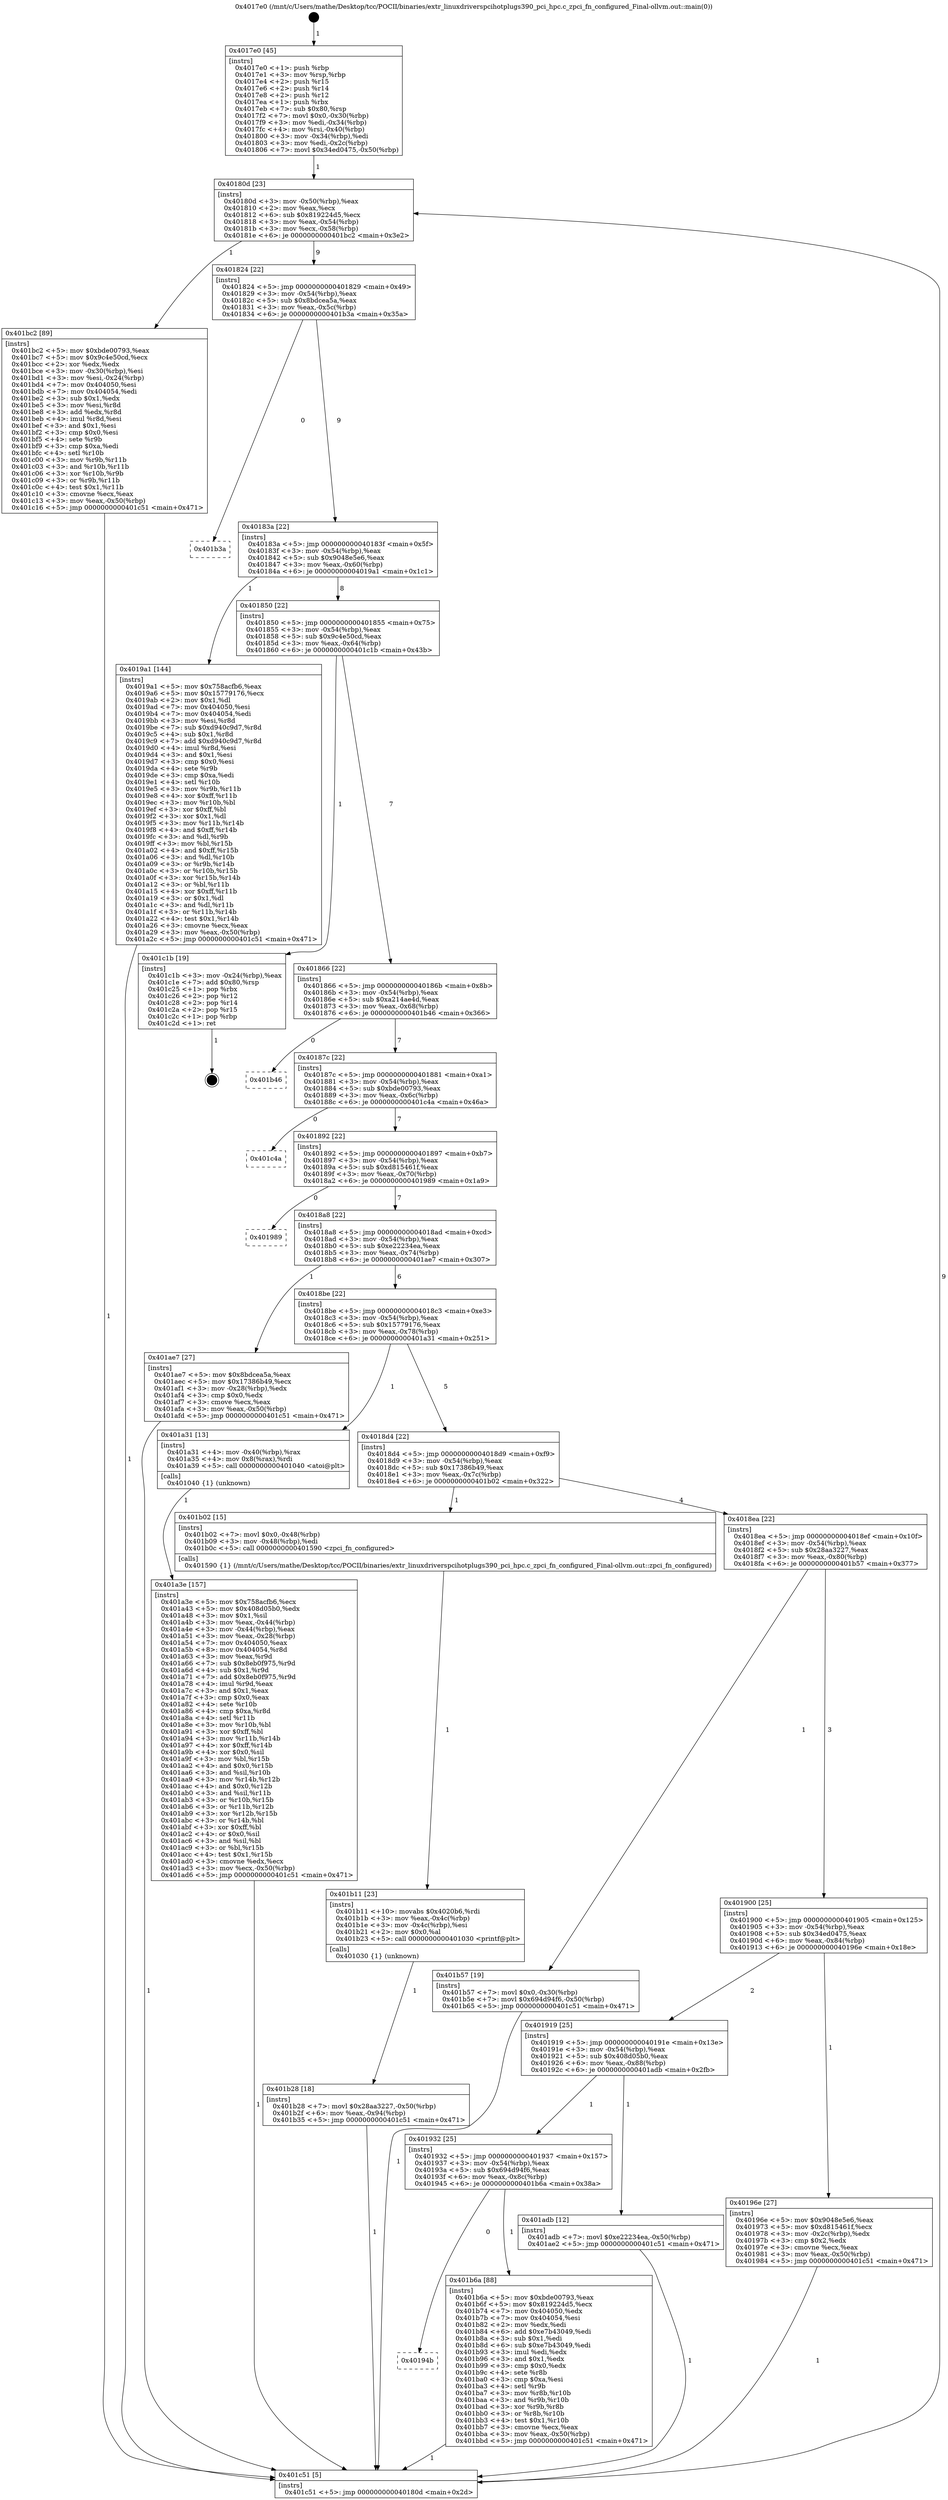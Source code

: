 digraph "0x4017e0" {
  label = "0x4017e0 (/mnt/c/Users/mathe/Desktop/tcc/POCII/binaries/extr_linuxdriverspcihotplugs390_pci_hpc.c_zpci_fn_configured_Final-ollvm.out::main(0))"
  labelloc = "t"
  node[shape=record]

  Entry [label="",width=0.3,height=0.3,shape=circle,fillcolor=black,style=filled]
  "0x40180d" [label="{
     0x40180d [23]\l
     | [instrs]\l
     &nbsp;&nbsp;0x40180d \<+3\>: mov -0x50(%rbp),%eax\l
     &nbsp;&nbsp;0x401810 \<+2\>: mov %eax,%ecx\l
     &nbsp;&nbsp;0x401812 \<+6\>: sub $0x819224d5,%ecx\l
     &nbsp;&nbsp;0x401818 \<+3\>: mov %eax,-0x54(%rbp)\l
     &nbsp;&nbsp;0x40181b \<+3\>: mov %ecx,-0x58(%rbp)\l
     &nbsp;&nbsp;0x40181e \<+6\>: je 0000000000401bc2 \<main+0x3e2\>\l
  }"]
  "0x401bc2" [label="{
     0x401bc2 [89]\l
     | [instrs]\l
     &nbsp;&nbsp;0x401bc2 \<+5\>: mov $0xbde00793,%eax\l
     &nbsp;&nbsp;0x401bc7 \<+5\>: mov $0x9c4e50cd,%ecx\l
     &nbsp;&nbsp;0x401bcc \<+2\>: xor %edx,%edx\l
     &nbsp;&nbsp;0x401bce \<+3\>: mov -0x30(%rbp),%esi\l
     &nbsp;&nbsp;0x401bd1 \<+3\>: mov %esi,-0x24(%rbp)\l
     &nbsp;&nbsp;0x401bd4 \<+7\>: mov 0x404050,%esi\l
     &nbsp;&nbsp;0x401bdb \<+7\>: mov 0x404054,%edi\l
     &nbsp;&nbsp;0x401be2 \<+3\>: sub $0x1,%edx\l
     &nbsp;&nbsp;0x401be5 \<+3\>: mov %esi,%r8d\l
     &nbsp;&nbsp;0x401be8 \<+3\>: add %edx,%r8d\l
     &nbsp;&nbsp;0x401beb \<+4\>: imul %r8d,%esi\l
     &nbsp;&nbsp;0x401bef \<+3\>: and $0x1,%esi\l
     &nbsp;&nbsp;0x401bf2 \<+3\>: cmp $0x0,%esi\l
     &nbsp;&nbsp;0x401bf5 \<+4\>: sete %r9b\l
     &nbsp;&nbsp;0x401bf9 \<+3\>: cmp $0xa,%edi\l
     &nbsp;&nbsp;0x401bfc \<+4\>: setl %r10b\l
     &nbsp;&nbsp;0x401c00 \<+3\>: mov %r9b,%r11b\l
     &nbsp;&nbsp;0x401c03 \<+3\>: and %r10b,%r11b\l
     &nbsp;&nbsp;0x401c06 \<+3\>: xor %r10b,%r9b\l
     &nbsp;&nbsp;0x401c09 \<+3\>: or %r9b,%r11b\l
     &nbsp;&nbsp;0x401c0c \<+4\>: test $0x1,%r11b\l
     &nbsp;&nbsp;0x401c10 \<+3\>: cmovne %ecx,%eax\l
     &nbsp;&nbsp;0x401c13 \<+3\>: mov %eax,-0x50(%rbp)\l
     &nbsp;&nbsp;0x401c16 \<+5\>: jmp 0000000000401c51 \<main+0x471\>\l
  }"]
  "0x401824" [label="{
     0x401824 [22]\l
     | [instrs]\l
     &nbsp;&nbsp;0x401824 \<+5\>: jmp 0000000000401829 \<main+0x49\>\l
     &nbsp;&nbsp;0x401829 \<+3\>: mov -0x54(%rbp),%eax\l
     &nbsp;&nbsp;0x40182c \<+5\>: sub $0x8bdcea5a,%eax\l
     &nbsp;&nbsp;0x401831 \<+3\>: mov %eax,-0x5c(%rbp)\l
     &nbsp;&nbsp;0x401834 \<+6\>: je 0000000000401b3a \<main+0x35a\>\l
  }"]
  Exit [label="",width=0.3,height=0.3,shape=circle,fillcolor=black,style=filled,peripheries=2]
  "0x401b3a" [label="{
     0x401b3a\l
  }", style=dashed]
  "0x40183a" [label="{
     0x40183a [22]\l
     | [instrs]\l
     &nbsp;&nbsp;0x40183a \<+5\>: jmp 000000000040183f \<main+0x5f\>\l
     &nbsp;&nbsp;0x40183f \<+3\>: mov -0x54(%rbp),%eax\l
     &nbsp;&nbsp;0x401842 \<+5\>: sub $0x9048e5e6,%eax\l
     &nbsp;&nbsp;0x401847 \<+3\>: mov %eax,-0x60(%rbp)\l
     &nbsp;&nbsp;0x40184a \<+6\>: je 00000000004019a1 \<main+0x1c1\>\l
  }"]
  "0x40194b" [label="{
     0x40194b\l
  }", style=dashed]
  "0x4019a1" [label="{
     0x4019a1 [144]\l
     | [instrs]\l
     &nbsp;&nbsp;0x4019a1 \<+5\>: mov $0x758acfb6,%eax\l
     &nbsp;&nbsp;0x4019a6 \<+5\>: mov $0x15779176,%ecx\l
     &nbsp;&nbsp;0x4019ab \<+2\>: mov $0x1,%dl\l
     &nbsp;&nbsp;0x4019ad \<+7\>: mov 0x404050,%esi\l
     &nbsp;&nbsp;0x4019b4 \<+7\>: mov 0x404054,%edi\l
     &nbsp;&nbsp;0x4019bb \<+3\>: mov %esi,%r8d\l
     &nbsp;&nbsp;0x4019be \<+7\>: sub $0xd940c9d7,%r8d\l
     &nbsp;&nbsp;0x4019c5 \<+4\>: sub $0x1,%r8d\l
     &nbsp;&nbsp;0x4019c9 \<+7\>: add $0xd940c9d7,%r8d\l
     &nbsp;&nbsp;0x4019d0 \<+4\>: imul %r8d,%esi\l
     &nbsp;&nbsp;0x4019d4 \<+3\>: and $0x1,%esi\l
     &nbsp;&nbsp;0x4019d7 \<+3\>: cmp $0x0,%esi\l
     &nbsp;&nbsp;0x4019da \<+4\>: sete %r9b\l
     &nbsp;&nbsp;0x4019de \<+3\>: cmp $0xa,%edi\l
     &nbsp;&nbsp;0x4019e1 \<+4\>: setl %r10b\l
     &nbsp;&nbsp;0x4019e5 \<+3\>: mov %r9b,%r11b\l
     &nbsp;&nbsp;0x4019e8 \<+4\>: xor $0xff,%r11b\l
     &nbsp;&nbsp;0x4019ec \<+3\>: mov %r10b,%bl\l
     &nbsp;&nbsp;0x4019ef \<+3\>: xor $0xff,%bl\l
     &nbsp;&nbsp;0x4019f2 \<+3\>: xor $0x1,%dl\l
     &nbsp;&nbsp;0x4019f5 \<+3\>: mov %r11b,%r14b\l
     &nbsp;&nbsp;0x4019f8 \<+4\>: and $0xff,%r14b\l
     &nbsp;&nbsp;0x4019fc \<+3\>: and %dl,%r9b\l
     &nbsp;&nbsp;0x4019ff \<+3\>: mov %bl,%r15b\l
     &nbsp;&nbsp;0x401a02 \<+4\>: and $0xff,%r15b\l
     &nbsp;&nbsp;0x401a06 \<+3\>: and %dl,%r10b\l
     &nbsp;&nbsp;0x401a09 \<+3\>: or %r9b,%r14b\l
     &nbsp;&nbsp;0x401a0c \<+3\>: or %r10b,%r15b\l
     &nbsp;&nbsp;0x401a0f \<+3\>: xor %r15b,%r14b\l
     &nbsp;&nbsp;0x401a12 \<+3\>: or %bl,%r11b\l
     &nbsp;&nbsp;0x401a15 \<+4\>: xor $0xff,%r11b\l
     &nbsp;&nbsp;0x401a19 \<+3\>: or $0x1,%dl\l
     &nbsp;&nbsp;0x401a1c \<+3\>: and %dl,%r11b\l
     &nbsp;&nbsp;0x401a1f \<+3\>: or %r11b,%r14b\l
     &nbsp;&nbsp;0x401a22 \<+4\>: test $0x1,%r14b\l
     &nbsp;&nbsp;0x401a26 \<+3\>: cmovne %ecx,%eax\l
     &nbsp;&nbsp;0x401a29 \<+3\>: mov %eax,-0x50(%rbp)\l
     &nbsp;&nbsp;0x401a2c \<+5\>: jmp 0000000000401c51 \<main+0x471\>\l
  }"]
  "0x401850" [label="{
     0x401850 [22]\l
     | [instrs]\l
     &nbsp;&nbsp;0x401850 \<+5\>: jmp 0000000000401855 \<main+0x75\>\l
     &nbsp;&nbsp;0x401855 \<+3\>: mov -0x54(%rbp),%eax\l
     &nbsp;&nbsp;0x401858 \<+5\>: sub $0x9c4e50cd,%eax\l
     &nbsp;&nbsp;0x40185d \<+3\>: mov %eax,-0x64(%rbp)\l
     &nbsp;&nbsp;0x401860 \<+6\>: je 0000000000401c1b \<main+0x43b\>\l
  }"]
  "0x401b6a" [label="{
     0x401b6a [88]\l
     | [instrs]\l
     &nbsp;&nbsp;0x401b6a \<+5\>: mov $0xbde00793,%eax\l
     &nbsp;&nbsp;0x401b6f \<+5\>: mov $0x819224d5,%ecx\l
     &nbsp;&nbsp;0x401b74 \<+7\>: mov 0x404050,%edx\l
     &nbsp;&nbsp;0x401b7b \<+7\>: mov 0x404054,%esi\l
     &nbsp;&nbsp;0x401b82 \<+2\>: mov %edx,%edi\l
     &nbsp;&nbsp;0x401b84 \<+6\>: add $0xe7b43049,%edi\l
     &nbsp;&nbsp;0x401b8a \<+3\>: sub $0x1,%edi\l
     &nbsp;&nbsp;0x401b8d \<+6\>: sub $0xe7b43049,%edi\l
     &nbsp;&nbsp;0x401b93 \<+3\>: imul %edi,%edx\l
     &nbsp;&nbsp;0x401b96 \<+3\>: and $0x1,%edx\l
     &nbsp;&nbsp;0x401b99 \<+3\>: cmp $0x0,%edx\l
     &nbsp;&nbsp;0x401b9c \<+4\>: sete %r8b\l
     &nbsp;&nbsp;0x401ba0 \<+3\>: cmp $0xa,%esi\l
     &nbsp;&nbsp;0x401ba3 \<+4\>: setl %r9b\l
     &nbsp;&nbsp;0x401ba7 \<+3\>: mov %r8b,%r10b\l
     &nbsp;&nbsp;0x401baa \<+3\>: and %r9b,%r10b\l
     &nbsp;&nbsp;0x401bad \<+3\>: xor %r9b,%r8b\l
     &nbsp;&nbsp;0x401bb0 \<+3\>: or %r8b,%r10b\l
     &nbsp;&nbsp;0x401bb3 \<+4\>: test $0x1,%r10b\l
     &nbsp;&nbsp;0x401bb7 \<+3\>: cmovne %ecx,%eax\l
     &nbsp;&nbsp;0x401bba \<+3\>: mov %eax,-0x50(%rbp)\l
     &nbsp;&nbsp;0x401bbd \<+5\>: jmp 0000000000401c51 \<main+0x471\>\l
  }"]
  "0x401c1b" [label="{
     0x401c1b [19]\l
     | [instrs]\l
     &nbsp;&nbsp;0x401c1b \<+3\>: mov -0x24(%rbp),%eax\l
     &nbsp;&nbsp;0x401c1e \<+7\>: add $0x80,%rsp\l
     &nbsp;&nbsp;0x401c25 \<+1\>: pop %rbx\l
     &nbsp;&nbsp;0x401c26 \<+2\>: pop %r12\l
     &nbsp;&nbsp;0x401c28 \<+2\>: pop %r14\l
     &nbsp;&nbsp;0x401c2a \<+2\>: pop %r15\l
     &nbsp;&nbsp;0x401c2c \<+1\>: pop %rbp\l
     &nbsp;&nbsp;0x401c2d \<+1\>: ret\l
  }"]
  "0x401866" [label="{
     0x401866 [22]\l
     | [instrs]\l
     &nbsp;&nbsp;0x401866 \<+5\>: jmp 000000000040186b \<main+0x8b\>\l
     &nbsp;&nbsp;0x40186b \<+3\>: mov -0x54(%rbp),%eax\l
     &nbsp;&nbsp;0x40186e \<+5\>: sub $0xa214ae4d,%eax\l
     &nbsp;&nbsp;0x401873 \<+3\>: mov %eax,-0x68(%rbp)\l
     &nbsp;&nbsp;0x401876 \<+6\>: je 0000000000401b46 \<main+0x366\>\l
  }"]
  "0x401b28" [label="{
     0x401b28 [18]\l
     | [instrs]\l
     &nbsp;&nbsp;0x401b28 \<+7\>: movl $0x28aa3227,-0x50(%rbp)\l
     &nbsp;&nbsp;0x401b2f \<+6\>: mov %eax,-0x94(%rbp)\l
     &nbsp;&nbsp;0x401b35 \<+5\>: jmp 0000000000401c51 \<main+0x471\>\l
  }"]
  "0x401b46" [label="{
     0x401b46\l
  }", style=dashed]
  "0x40187c" [label="{
     0x40187c [22]\l
     | [instrs]\l
     &nbsp;&nbsp;0x40187c \<+5\>: jmp 0000000000401881 \<main+0xa1\>\l
     &nbsp;&nbsp;0x401881 \<+3\>: mov -0x54(%rbp),%eax\l
     &nbsp;&nbsp;0x401884 \<+5\>: sub $0xbde00793,%eax\l
     &nbsp;&nbsp;0x401889 \<+3\>: mov %eax,-0x6c(%rbp)\l
     &nbsp;&nbsp;0x40188c \<+6\>: je 0000000000401c4a \<main+0x46a\>\l
  }"]
  "0x401b11" [label="{
     0x401b11 [23]\l
     | [instrs]\l
     &nbsp;&nbsp;0x401b11 \<+10\>: movabs $0x4020b6,%rdi\l
     &nbsp;&nbsp;0x401b1b \<+3\>: mov %eax,-0x4c(%rbp)\l
     &nbsp;&nbsp;0x401b1e \<+3\>: mov -0x4c(%rbp),%esi\l
     &nbsp;&nbsp;0x401b21 \<+2\>: mov $0x0,%al\l
     &nbsp;&nbsp;0x401b23 \<+5\>: call 0000000000401030 \<printf@plt\>\l
     | [calls]\l
     &nbsp;&nbsp;0x401030 \{1\} (unknown)\l
  }"]
  "0x401c4a" [label="{
     0x401c4a\l
  }", style=dashed]
  "0x401892" [label="{
     0x401892 [22]\l
     | [instrs]\l
     &nbsp;&nbsp;0x401892 \<+5\>: jmp 0000000000401897 \<main+0xb7\>\l
     &nbsp;&nbsp;0x401897 \<+3\>: mov -0x54(%rbp),%eax\l
     &nbsp;&nbsp;0x40189a \<+5\>: sub $0xd815461f,%eax\l
     &nbsp;&nbsp;0x40189f \<+3\>: mov %eax,-0x70(%rbp)\l
     &nbsp;&nbsp;0x4018a2 \<+6\>: je 0000000000401989 \<main+0x1a9\>\l
  }"]
  "0x401932" [label="{
     0x401932 [25]\l
     | [instrs]\l
     &nbsp;&nbsp;0x401932 \<+5\>: jmp 0000000000401937 \<main+0x157\>\l
     &nbsp;&nbsp;0x401937 \<+3\>: mov -0x54(%rbp),%eax\l
     &nbsp;&nbsp;0x40193a \<+5\>: sub $0x694d94f6,%eax\l
     &nbsp;&nbsp;0x40193f \<+6\>: mov %eax,-0x8c(%rbp)\l
     &nbsp;&nbsp;0x401945 \<+6\>: je 0000000000401b6a \<main+0x38a\>\l
  }"]
  "0x401989" [label="{
     0x401989\l
  }", style=dashed]
  "0x4018a8" [label="{
     0x4018a8 [22]\l
     | [instrs]\l
     &nbsp;&nbsp;0x4018a8 \<+5\>: jmp 00000000004018ad \<main+0xcd\>\l
     &nbsp;&nbsp;0x4018ad \<+3\>: mov -0x54(%rbp),%eax\l
     &nbsp;&nbsp;0x4018b0 \<+5\>: sub $0xe22234ea,%eax\l
     &nbsp;&nbsp;0x4018b5 \<+3\>: mov %eax,-0x74(%rbp)\l
     &nbsp;&nbsp;0x4018b8 \<+6\>: je 0000000000401ae7 \<main+0x307\>\l
  }"]
  "0x401adb" [label="{
     0x401adb [12]\l
     | [instrs]\l
     &nbsp;&nbsp;0x401adb \<+7\>: movl $0xe22234ea,-0x50(%rbp)\l
     &nbsp;&nbsp;0x401ae2 \<+5\>: jmp 0000000000401c51 \<main+0x471\>\l
  }"]
  "0x401ae7" [label="{
     0x401ae7 [27]\l
     | [instrs]\l
     &nbsp;&nbsp;0x401ae7 \<+5\>: mov $0x8bdcea5a,%eax\l
     &nbsp;&nbsp;0x401aec \<+5\>: mov $0x17386b49,%ecx\l
     &nbsp;&nbsp;0x401af1 \<+3\>: mov -0x28(%rbp),%edx\l
     &nbsp;&nbsp;0x401af4 \<+3\>: cmp $0x0,%edx\l
     &nbsp;&nbsp;0x401af7 \<+3\>: cmove %ecx,%eax\l
     &nbsp;&nbsp;0x401afa \<+3\>: mov %eax,-0x50(%rbp)\l
     &nbsp;&nbsp;0x401afd \<+5\>: jmp 0000000000401c51 \<main+0x471\>\l
  }"]
  "0x4018be" [label="{
     0x4018be [22]\l
     | [instrs]\l
     &nbsp;&nbsp;0x4018be \<+5\>: jmp 00000000004018c3 \<main+0xe3\>\l
     &nbsp;&nbsp;0x4018c3 \<+3\>: mov -0x54(%rbp),%eax\l
     &nbsp;&nbsp;0x4018c6 \<+5\>: sub $0x15779176,%eax\l
     &nbsp;&nbsp;0x4018cb \<+3\>: mov %eax,-0x78(%rbp)\l
     &nbsp;&nbsp;0x4018ce \<+6\>: je 0000000000401a31 \<main+0x251\>\l
  }"]
  "0x401a3e" [label="{
     0x401a3e [157]\l
     | [instrs]\l
     &nbsp;&nbsp;0x401a3e \<+5\>: mov $0x758acfb6,%ecx\l
     &nbsp;&nbsp;0x401a43 \<+5\>: mov $0x408d05b0,%edx\l
     &nbsp;&nbsp;0x401a48 \<+3\>: mov $0x1,%sil\l
     &nbsp;&nbsp;0x401a4b \<+3\>: mov %eax,-0x44(%rbp)\l
     &nbsp;&nbsp;0x401a4e \<+3\>: mov -0x44(%rbp),%eax\l
     &nbsp;&nbsp;0x401a51 \<+3\>: mov %eax,-0x28(%rbp)\l
     &nbsp;&nbsp;0x401a54 \<+7\>: mov 0x404050,%eax\l
     &nbsp;&nbsp;0x401a5b \<+8\>: mov 0x404054,%r8d\l
     &nbsp;&nbsp;0x401a63 \<+3\>: mov %eax,%r9d\l
     &nbsp;&nbsp;0x401a66 \<+7\>: sub $0x8eb0f975,%r9d\l
     &nbsp;&nbsp;0x401a6d \<+4\>: sub $0x1,%r9d\l
     &nbsp;&nbsp;0x401a71 \<+7\>: add $0x8eb0f975,%r9d\l
     &nbsp;&nbsp;0x401a78 \<+4\>: imul %r9d,%eax\l
     &nbsp;&nbsp;0x401a7c \<+3\>: and $0x1,%eax\l
     &nbsp;&nbsp;0x401a7f \<+3\>: cmp $0x0,%eax\l
     &nbsp;&nbsp;0x401a82 \<+4\>: sete %r10b\l
     &nbsp;&nbsp;0x401a86 \<+4\>: cmp $0xa,%r8d\l
     &nbsp;&nbsp;0x401a8a \<+4\>: setl %r11b\l
     &nbsp;&nbsp;0x401a8e \<+3\>: mov %r10b,%bl\l
     &nbsp;&nbsp;0x401a91 \<+3\>: xor $0xff,%bl\l
     &nbsp;&nbsp;0x401a94 \<+3\>: mov %r11b,%r14b\l
     &nbsp;&nbsp;0x401a97 \<+4\>: xor $0xff,%r14b\l
     &nbsp;&nbsp;0x401a9b \<+4\>: xor $0x0,%sil\l
     &nbsp;&nbsp;0x401a9f \<+3\>: mov %bl,%r15b\l
     &nbsp;&nbsp;0x401aa2 \<+4\>: and $0x0,%r15b\l
     &nbsp;&nbsp;0x401aa6 \<+3\>: and %sil,%r10b\l
     &nbsp;&nbsp;0x401aa9 \<+3\>: mov %r14b,%r12b\l
     &nbsp;&nbsp;0x401aac \<+4\>: and $0x0,%r12b\l
     &nbsp;&nbsp;0x401ab0 \<+3\>: and %sil,%r11b\l
     &nbsp;&nbsp;0x401ab3 \<+3\>: or %r10b,%r15b\l
     &nbsp;&nbsp;0x401ab6 \<+3\>: or %r11b,%r12b\l
     &nbsp;&nbsp;0x401ab9 \<+3\>: xor %r12b,%r15b\l
     &nbsp;&nbsp;0x401abc \<+3\>: or %r14b,%bl\l
     &nbsp;&nbsp;0x401abf \<+3\>: xor $0xff,%bl\l
     &nbsp;&nbsp;0x401ac2 \<+4\>: or $0x0,%sil\l
     &nbsp;&nbsp;0x401ac6 \<+3\>: and %sil,%bl\l
     &nbsp;&nbsp;0x401ac9 \<+3\>: or %bl,%r15b\l
     &nbsp;&nbsp;0x401acc \<+4\>: test $0x1,%r15b\l
     &nbsp;&nbsp;0x401ad0 \<+3\>: cmovne %edx,%ecx\l
     &nbsp;&nbsp;0x401ad3 \<+3\>: mov %ecx,-0x50(%rbp)\l
     &nbsp;&nbsp;0x401ad6 \<+5\>: jmp 0000000000401c51 \<main+0x471\>\l
  }"]
  "0x401a31" [label="{
     0x401a31 [13]\l
     | [instrs]\l
     &nbsp;&nbsp;0x401a31 \<+4\>: mov -0x40(%rbp),%rax\l
     &nbsp;&nbsp;0x401a35 \<+4\>: mov 0x8(%rax),%rdi\l
     &nbsp;&nbsp;0x401a39 \<+5\>: call 0000000000401040 \<atoi@plt\>\l
     | [calls]\l
     &nbsp;&nbsp;0x401040 \{1\} (unknown)\l
  }"]
  "0x4018d4" [label="{
     0x4018d4 [22]\l
     | [instrs]\l
     &nbsp;&nbsp;0x4018d4 \<+5\>: jmp 00000000004018d9 \<main+0xf9\>\l
     &nbsp;&nbsp;0x4018d9 \<+3\>: mov -0x54(%rbp),%eax\l
     &nbsp;&nbsp;0x4018dc \<+5\>: sub $0x17386b49,%eax\l
     &nbsp;&nbsp;0x4018e1 \<+3\>: mov %eax,-0x7c(%rbp)\l
     &nbsp;&nbsp;0x4018e4 \<+6\>: je 0000000000401b02 \<main+0x322\>\l
  }"]
  "0x4017e0" [label="{
     0x4017e0 [45]\l
     | [instrs]\l
     &nbsp;&nbsp;0x4017e0 \<+1\>: push %rbp\l
     &nbsp;&nbsp;0x4017e1 \<+3\>: mov %rsp,%rbp\l
     &nbsp;&nbsp;0x4017e4 \<+2\>: push %r15\l
     &nbsp;&nbsp;0x4017e6 \<+2\>: push %r14\l
     &nbsp;&nbsp;0x4017e8 \<+2\>: push %r12\l
     &nbsp;&nbsp;0x4017ea \<+1\>: push %rbx\l
     &nbsp;&nbsp;0x4017eb \<+7\>: sub $0x80,%rsp\l
     &nbsp;&nbsp;0x4017f2 \<+7\>: movl $0x0,-0x30(%rbp)\l
     &nbsp;&nbsp;0x4017f9 \<+3\>: mov %edi,-0x34(%rbp)\l
     &nbsp;&nbsp;0x4017fc \<+4\>: mov %rsi,-0x40(%rbp)\l
     &nbsp;&nbsp;0x401800 \<+3\>: mov -0x34(%rbp),%edi\l
     &nbsp;&nbsp;0x401803 \<+3\>: mov %edi,-0x2c(%rbp)\l
     &nbsp;&nbsp;0x401806 \<+7\>: movl $0x34ed0475,-0x50(%rbp)\l
  }"]
  "0x401b02" [label="{
     0x401b02 [15]\l
     | [instrs]\l
     &nbsp;&nbsp;0x401b02 \<+7\>: movl $0x0,-0x48(%rbp)\l
     &nbsp;&nbsp;0x401b09 \<+3\>: mov -0x48(%rbp),%edi\l
     &nbsp;&nbsp;0x401b0c \<+5\>: call 0000000000401590 \<zpci_fn_configured\>\l
     | [calls]\l
     &nbsp;&nbsp;0x401590 \{1\} (/mnt/c/Users/mathe/Desktop/tcc/POCII/binaries/extr_linuxdriverspcihotplugs390_pci_hpc.c_zpci_fn_configured_Final-ollvm.out::zpci_fn_configured)\l
  }"]
  "0x4018ea" [label="{
     0x4018ea [22]\l
     | [instrs]\l
     &nbsp;&nbsp;0x4018ea \<+5\>: jmp 00000000004018ef \<main+0x10f\>\l
     &nbsp;&nbsp;0x4018ef \<+3\>: mov -0x54(%rbp),%eax\l
     &nbsp;&nbsp;0x4018f2 \<+5\>: sub $0x28aa3227,%eax\l
     &nbsp;&nbsp;0x4018f7 \<+3\>: mov %eax,-0x80(%rbp)\l
     &nbsp;&nbsp;0x4018fa \<+6\>: je 0000000000401b57 \<main+0x377\>\l
  }"]
  "0x401c51" [label="{
     0x401c51 [5]\l
     | [instrs]\l
     &nbsp;&nbsp;0x401c51 \<+5\>: jmp 000000000040180d \<main+0x2d\>\l
  }"]
  "0x401b57" [label="{
     0x401b57 [19]\l
     | [instrs]\l
     &nbsp;&nbsp;0x401b57 \<+7\>: movl $0x0,-0x30(%rbp)\l
     &nbsp;&nbsp;0x401b5e \<+7\>: movl $0x694d94f6,-0x50(%rbp)\l
     &nbsp;&nbsp;0x401b65 \<+5\>: jmp 0000000000401c51 \<main+0x471\>\l
  }"]
  "0x401900" [label="{
     0x401900 [25]\l
     | [instrs]\l
     &nbsp;&nbsp;0x401900 \<+5\>: jmp 0000000000401905 \<main+0x125\>\l
     &nbsp;&nbsp;0x401905 \<+3\>: mov -0x54(%rbp),%eax\l
     &nbsp;&nbsp;0x401908 \<+5\>: sub $0x34ed0475,%eax\l
     &nbsp;&nbsp;0x40190d \<+6\>: mov %eax,-0x84(%rbp)\l
     &nbsp;&nbsp;0x401913 \<+6\>: je 000000000040196e \<main+0x18e\>\l
  }"]
  "0x401919" [label="{
     0x401919 [25]\l
     | [instrs]\l
     &nbsp;&nbsp;0x401919 \<+5\>: jmp 000000000040191e \<main+0x13e\>\l
     &nbsp;&nbsp;0x40191e \<+3\>: mov -0x54(%rbp),%eax\l
     &nbsp;&nbsp;0x401921 \<+5\>: sub $0x408d05b0,%eax\l
     &nbsp;&nbsp;0x401926 \<+6\>: mov %eax,-0x88(%rbp)\l
     &nbsp;&nbsp;0x40192c \<+6\>: je 0000000000401adb \<main+0x2fb\>\l
  }"]
  "0x40196e" [label="{
     0x40196e [27]\l
     | [instrs]\l
     &nbsp;&nbsp;0x40196e \<+5\>: mov $0x9048e5e6,%eax\l
     &nbsp;&nbsp;0x401973 \<+5\>: mov $0xd815461f,%ecx\l
     &nbsp;&nbsp;0x401978 \<+3\>: mov -0x2c(%rbp),%edx\l
     &nbsp;&nbsp;0x40197b \<+3\>: cmp $0x2,%edx\l
     &nbsp;&nbsp;0x40197e \<+3\>: cmovne %ecx,%eax\l
     &nbsp;&nbsp;0x401981 \<+3\>: mov %eax,-0x50(%rbp)\l
     &nbsp;&nbsp;0x401984 \<+5\>: jmp 0000000000401c51 \<main+0x471\>\l
  }"]
  Entry -> "0x4017e0" [label=" 1"]
  "0x40180d" -> "0x401bc2" [label=" 1"]
  "0x40180d" -> "0x401824" [label=" 9"]
  "0x401c1b" -> Exit [label=" 1"]
  "0x401824" -> "0x401b3a" [label=" 0"]
  "0x401824" -> "0x40183a" [label=" 9"]
  "0x401bc2" -> "0x401c51" [label=" 1"]
  "0x40183a" -> "0x4019a1" [label=" 1"]
  "0x40183a" -> "0x401850" [label=" 8"]
  "0x401b6a" -> "0x401c51" [label=" 1"]
  "0x401850" -> "0x401c1b" [label=" 1"]
  "0x401850" -> "0x401866" [label=" 7"]
  "0x401932" -> "0x40194b" [label=" 0"]
  "0x401866" -> "0x401b46" [label=" 0"]
  "0x401866" -> "0x40187c" [label=" 7"]
  "0x401932" -> "0x401b6a" [label=" 1"]
  "0x40187c" -> "0x401c4a" [label=" 0"]
  "0x40187c" -> "0x401892" [label=" 7"]
  "0x401b57" -> "0x401c51" [label=" 1"]
  "0x401892" -> "0x401989" [label=" 0"]
  "0x401892" -> "0x4018a8" [label=" 7"]
  "0x401b28" -> "0x401c51" [label=" 1"]
  "0x4018a8" -> "0x401ae7" [label=" 1"]
  "0x4018a8" -> "0x4018be" [label=" 6"]
  "0x401b11" -> "0x401b28" [label=" 1"]
  "0x4018be" -> "0x401a31" [label=" 1"]
  "0x4018be" -> "0x4018d4" [label=" 5"]
  "0x401ae7" -> "0x401c51" [label=" 1"]
  "0x4018d4" -> "0x401b02" [label=" 1"]
  "0x4018d4" -> "0x4018ea" [label=" 4"]
  "0x401adb" -> "0x401c51" [label=" 1"]
  "0x4018ea" -> "0x401b57" [label=" 1"]
  "0x4018ea" -> "0x401900" [label=" 3"]
  "0x401919" -> "0x401932" [label=" 1"]
  "0x401900" -> "0x40196e" [label=" 1"]
  "0x401900" -> "0x401919" [label=" 2"]
  "0x40196e" -> "0x401c51" [label=" 1"]
  "0x4017e0" -> "0x40180d" [label=" 1"]
  "0x401c51" -> "0x40180d" [label=" 9"]
  "0x4019a1" -> "0x401c51" [label=" 1"]
  "0x401a31" -> "0x401a3e" [label=" 1"]
  "0x401a3e" -> "0x401c51" [label=" 1"]
  "0x401b02" -> "0x401b11" [label=" 1"]
  "0x401919" -> "0x401adb" [label=" 1"]
}
